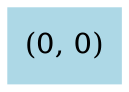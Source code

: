 digraph {
	node [shape=box style=filled]
	{
		rank=same
		node [color=lightblue]
		node00 [label="(0, 0)"]
	}
}
